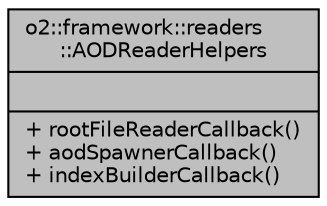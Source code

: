 digraph "o2::framework::readers::AODReaderHelpers"
{
 // INTERACTIVE_SVG=YES
  bgcolor="transparent";
  edge [fontname="Helvetica",fontsize="10",labelfontname="Helvetica",labelfontsize="10"];
  node [fontname="Helvetica",fontsize="10",shape=record];
  Node1 [label="{o2::framework::readers\l::AODReaderHelpers\n||+ rootFileReaderCallback()\l+ aodSpawnerCallback()\l+ indexBuilderCallback()\l}",height=0.2,width=0.4,color="black", fillcolor="grey75", style="filled", fontcolor="black"];
}
